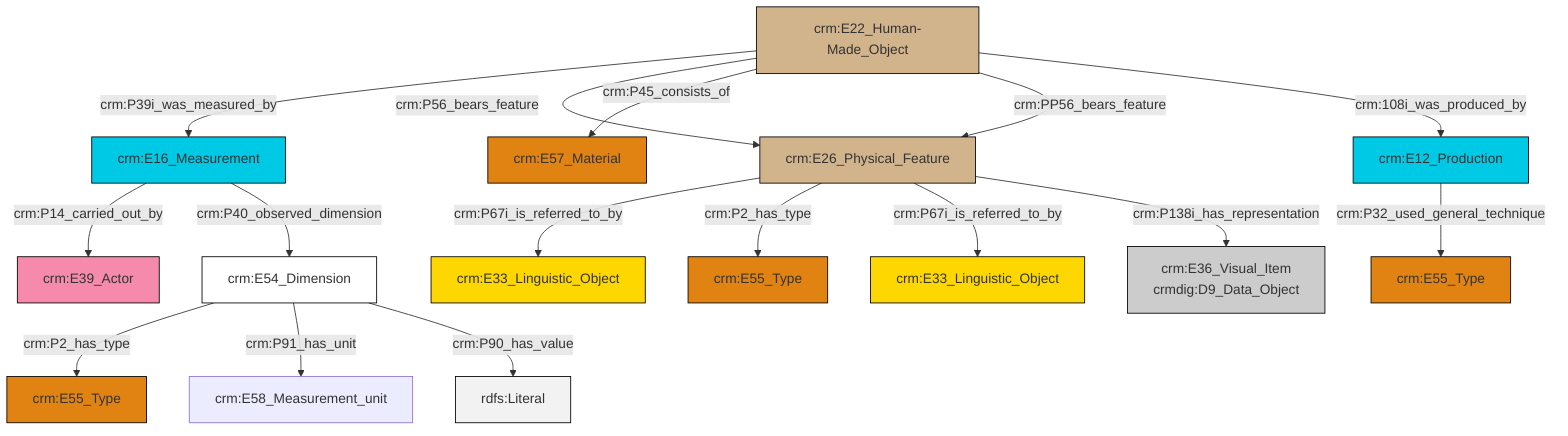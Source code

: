graph TD
classDef Literal fill:#f2f2f2,stroke:#000000;
classDef CRM_Entity fill:#FFFFFF,stroke:#000000;
classDef Temporal_Entity fill:#00C9E6, stroke:#000000;
classDef Type fill:#E18312, stroke:#000000;
classDef Time-Span fill:#2C9C91, stroke:#000000;
classDef Appellation fill:#FFEB7F, stroke:#000000;
classDef Place fill:#008836, stroke:#000000;
classDef Persistent_Item fill:#B266B2, stroke:#000000;
classDef Conceptual_Object fill:#FFD700, stroke:#000000;
classDef Physical_Thing fill:#D2B48C, stroke:#000000;
classDef Actor fill:#f58aad, stroke:#000000;
classDef PC_Classes fill:#4ce600, stroke:#000000;
classDef Multi fill:#cccccc,stroke:#000000;

4["crm:E12_Production"]:::Temporal_Entity -->|crm:P32_used_general_technique| 5["crm:E55_Type"]:::Type
12["crm:E26_Physical_Feature"]:::Physical_Thing -->|crm:P67i_is_referred_to_by| 13["crm:E33_Linguistic_Object"]:::Conceptual_Object
12["crm:E26_Physical_Feature"]:::Physical_Thing -->|crm:P2_has_type| 14["crm:E55_Type"]:::Type
10["crm:E16_Measurement"]:::Temporal_Entity -->|crm:P14_carried_out_by| 6["crm:E39_Actor"]:::Actor
15["crm:E54_Dimension"]:::CRM_Entity -->|crm:P2_has_type| 8["crm:E55_Type"]:::Type
15["crm:E54_Dimension"]:::CRM_Entity -->|crm:P91_has_unit| 22["crm:E58_Measurement_unit"]:::Default
16["crm:E22_Human-Made_Object"]:::Physical_Thing -->|crm:P39i_was_measured_by| 10["crm:E16_Measurement"]:::Temporal_Entity
12["crm:E26_Physical_Feature"]:::Physical_Thing -->|crm:P67i_is_referred_to_by| 24["crm:E33_Linguistic_Object"]:::Conceptual_Object
16["crm:E22_Human-Made_Object"]:::Physical_Thing -->|crm:P56_bears_feature| 12["crm:E26_Physical_Feature"]:::Physical_Thing
12["crm:E26_Physical_Feature"]:::Physical_Thing -->|crm:P138i_has_representation| 2["crm:E36_Visual_Item<br>crmdig:D9_Data_Object"]:::Multi
15["crm:E54_Dimension"]:::CRM_Entity -->|crm:P90_has_value| 27[rdfs:Literal]:::Literal
16["crm:E22_Human-Made_Object"]:::Physical_Thing -->|crm:P45_consists_of| 0["crm:E57_Material"]:::Type
16["crm:E22_Human-Made_Object"]:::Physical_Thing -->|crm:PP56_bears_feature| 12["crm:E26_Physical_Feature"]:::Physical_Thing
10["crm:E16_Measurement"]:::Temporal_Entity -->|crm:P40_observed_dimension| 15["crm:E54_Dimension"]:::CRM_Entity
16["crm:E22_Human-Made_Object"]:::Physical_Thing -->|crm:108i_was_produced_by| 4["crm:E12_Production"]:::Temporal_Entity
